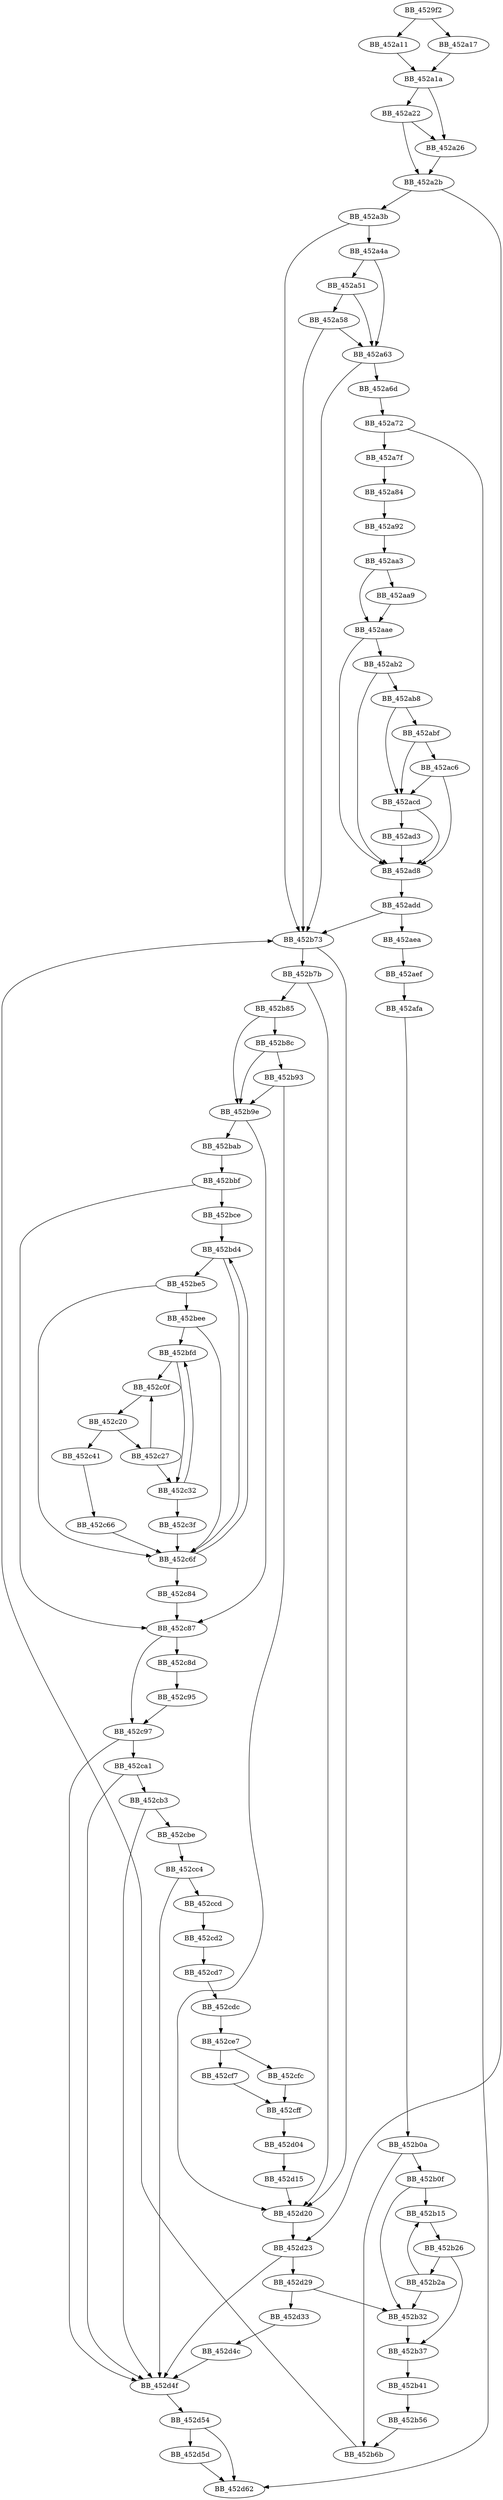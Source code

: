 DiGraph sub_4529F2{
BB_4529f2->BB_452a11
BB_4529f2->BB_452a17
BB_452a11->BB_452a1a
BB_452a17->BB_452a1a
BB_452a1a->BB_452a22
BB_452a1a->BB_452a26
BB_452a22->BB_452a26
BB_452a22->BB_452a2b
BB_452a26->BB_452a2b
BB_452a2b->BB_452a3b
BB_452a2b->BB_452d23
BB_452a3b->BB_452a4a
BB_452a3b->BB_452b73
BB_452a4a->BB_452a51
BB_452a4a->BB_452a63
BB_452a51->BB_452a58
BB_452a51->BB_452a63
BB_452a58->BB_452a63
BB_452a58->BB_452b73
BB_452a63->BB_452a6d
BB_452a63->BB_452b73
BB_452a6d->BB_452a72
BB_452a72->BB_452a7f
BB_452a72->BB_452d62
BB_452a7f->BB_452a84
BB_452a84->BB_452a92
BB_452a92->BB_452aa3
BB_452aa3->BB_452aa9
BB_452aa3->BB_452aae
BB_452aa9->BB_452aae
BB_452aae->BB_452ab2
BB_452aae->BB_452ad8
BB_452ab2->BB_452ab8
BB_452ab2->BB_452ad8
BB_452ab8->BB_452abf
BB_452ab8->BB_452acd
BB_452abf->BB_452ac6
BB_452abf->BB_452acd
BB_452ac6->BB_452acd
BB_452ac6->BB_452ad8
BB_452acd->BB_452ad3
BB_452acd->BB_452ad8
BB_452ad3->BB_452ad8
BB_452ad8->BB_452add
BB_452add->BB_452aea
BB_452add->BB_452b73
BB_452aea->BB_452aef
BB_452aef->BB_452afa
BB_452afa->BB_452b0a
BB_452b0a->BB_452b0f
BB_452b0a->BB_452b6b
BB_452b0f->BB_452b15
BB_452b0f->BB_452b32
BB_452b15->BB_452b26
BB_452b26->BB_452b2a
BB_452b26->BB_452b37
BB_452b2a->BB_452b15
BB_452b2a->BB_452b32
BB_452b32->BB_452b37
BB_452b37->BB_452b41
BB_452b41->BB_452b56
BB_452b56->BB_452b6b
BB_452b6b->BB_452b73
BB_452b73->BB_452b7b
BB_452b73->BB_452d20
BB_452b7b->BB_452b85
BB_452b7b->BB_452d20
BB_452b85->BB_452b8c
BB_452b85->BB_452b9e
BB_452b8c->BB_452b93
BB_452b8c->BB_452b9e
BB_452b93->BB_452b9e
BB_452b93->BB_452d20
BB_452b9e->BB_452bab
BB_452b9e->BB_452c87
BB_452bab->BB_452bbf
BB_452bbf->BB_452bce
BB_452bbf->BB_452c87
BB_452bce->BB_452bd4
BB_452bd4->BB_452be5
BB_452bd4->BB_452c6f
BB_452be5->BB_452bee
BB_452be5->BB_452c6f
BB_452bee->BB_452bfd
BB_452bee->BB_452c6f
BB_452bfd->BB_452c0f
BB_452bfd->BB_452c32
BB_452c0f->BB_452c20
BB_452c20->BB_452c27
BB_452c20->BB_452c41
BB_452c27->BB_452c0f
BB_452c27->BB_452c32
BB_452c32->BB_452bfd
BB_452c32->BB_452c3f
BB_452c3f->BB_452c6f
BB_452c41->BB_452c66
BB_452c66->BB_452c6f
BB_452c6f->BB_452bd4
BB_452c6f->BB_452c84
BB_452c84->BB_452c87
BB_452c87->BB_452c8d
BB_452c87->BB_452c97
BB_452c8d->BB_452c95
BB_452c95->BB_452c97
BB_452c97->BB_452ca1
BB_452c97->BB_452d4f
BB_452ca1->BB_452cb3
BB_452ca1->BB_452d4f
BB_452cb3->BB_452cbe
BB_452cb3->BB_452d4f
BB_452cbe->BB_452cc4
BB_452cc4->BB_452ccd
BB_452cc4->BB_452d4f
BB_452ccd->BB_452cd2
BB_452cd2->BB_452cd7
BB_452cd7->BB_452cdc
BB_452cdc->BB_452ce7
BB_452ce7->BB_452cf7
BB_452ce7->BB_452cfc
BB_452cf7->BB_452cff
BB_452cfc->BB_452cff
BB_452cff->BB_452d04
BB_452d04->BB_452d15
BB_452d15->BB_452d20
BB_452d20->BB_452d23
BB_452d23->BB_452d29
BB_452d23->BB_452d4f
BB_452d29->BB_452b32
BB_452d29->BB_452d33
BB_452d33->BB_452d4c
BB_452d4c->BB_452d4f
BB_452d4f->BB_452d54
BB_452d54->BB_452d5d
BB_452d54->BB_452d62
BB_452d5d->BB_452d62
}
